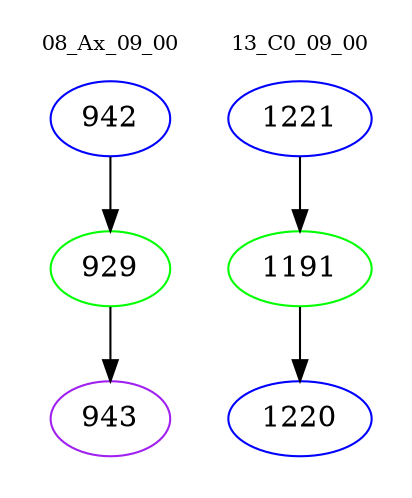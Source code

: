 digraph{
subgraph cluster_0 {
color = white
label = "08_Ax_09_00";
fontsize=10;
T0_942 [label="942", color="blue"]
T0_942 -> T0_929 [color="black"]
T0_929 [label="929", color="green"]
T0_929 -> T0_943 [color="black"]
T0_943 [label="943", color="purple"]
}
subgraph cluster_1 {
color = white
label = "13_C0_09_00";
fontsize=10;
T1_1221 [label="1221", color="blue"]
T1_1221 -> T1_1191 [color="black"]
T1_1191 [label="1191", color="green"]
T1_1191 -> T1_1220 [color="black"]
T1_1220 [label="1220", color="blue"]
}
}
